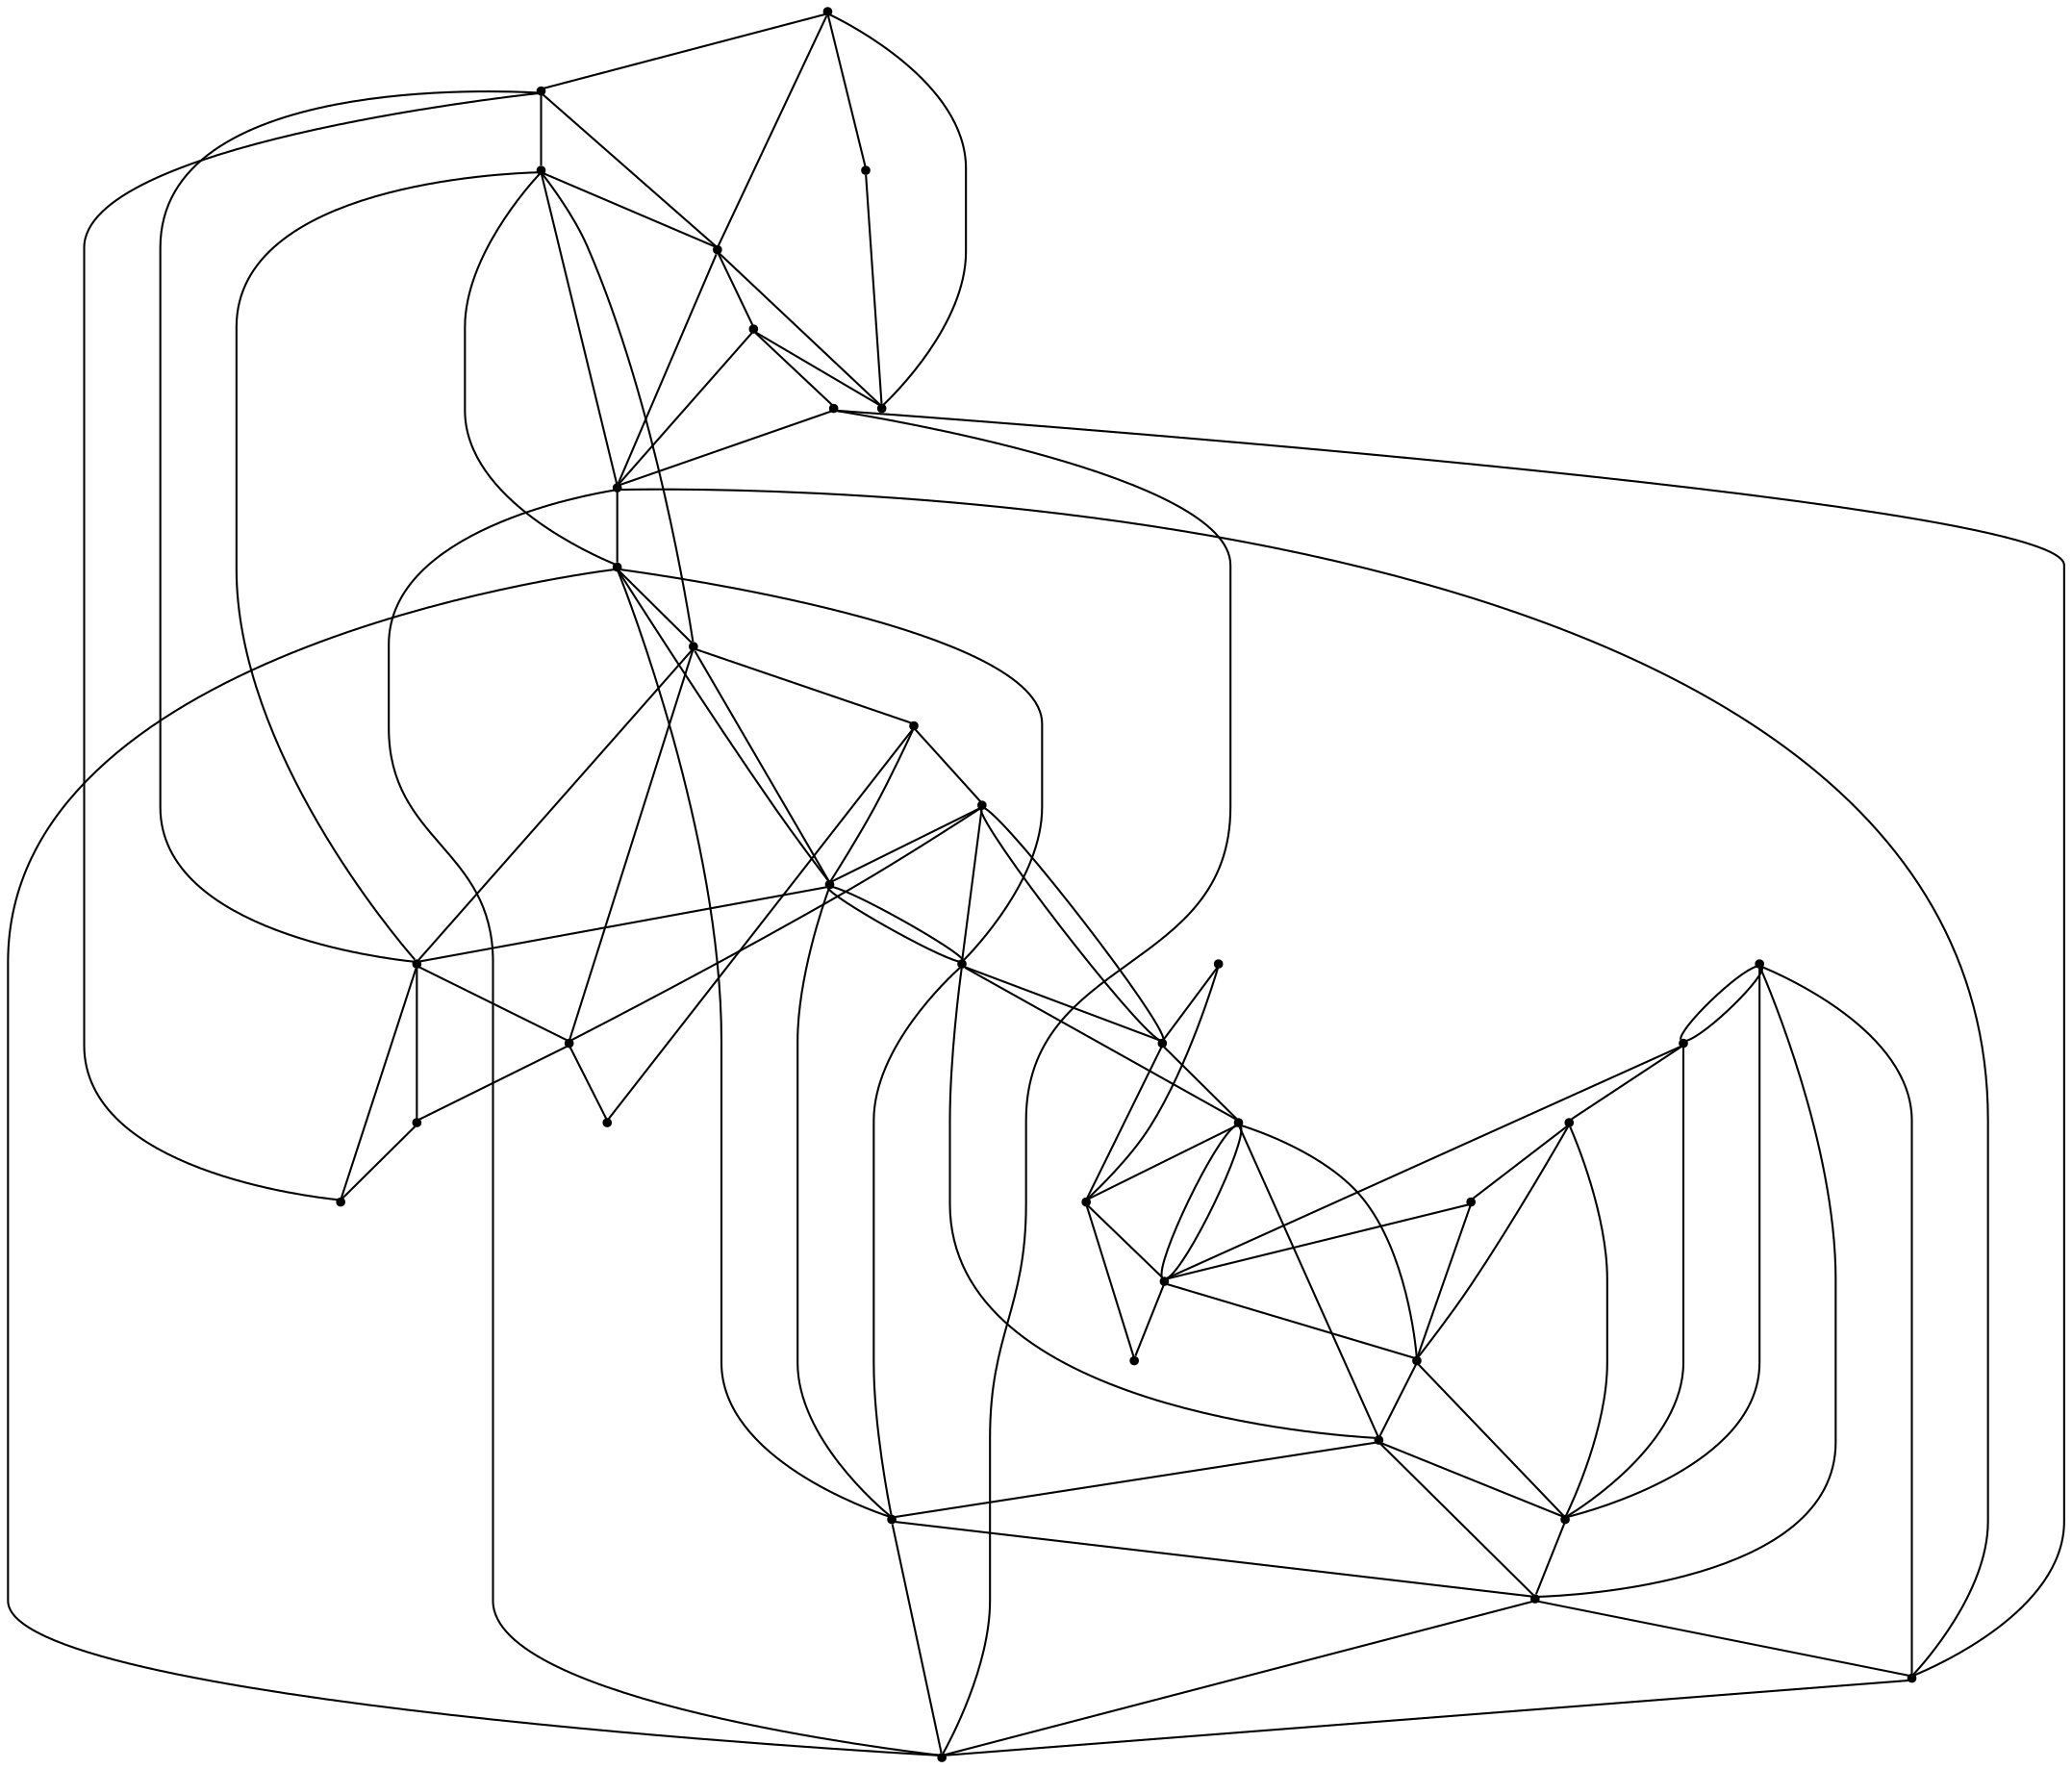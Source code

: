graph {
  node [shape=point,comment="{\"directed\":false,\"doi\":\"10.1007/978-3-662-45803-7_12\",\"figure\":\"? (7)\"}"]

  v0 [pos="806.5825462231501,2044.9782643072758"]
  v1 [pos="826.8472220927107,1971.2521660050206"]
  v2 [pos="806.9703354623636,2006.1829492088095"]
  v3 [pos="826.4719668125003,2079.633990954695"]
  v4 [pos="791.7718603722718,2098.3271500391274"]
  v5 [pos="826.2843391723952,1893.411414998734"]
  v6 [pos="771.665735902895,1986.4269675194212"]
  v7 [pos="792.1845902811773,1913.5470307141209"]
  v8 [pos="772.3786445863057,1879.9459843869176"]
  v9 [pos="792.1845902811772,1952.60073612988"]
  v10 [pos="751.7513110196952,1952.563205286157"]
  v11 [pos="771.5364516151046,2064.5053714615538"]
  v12 [pos="736.2193180966325,2005.9622169584388"]
  v13 [pos="750.8590458366384,2098.222954239097"]
  v14 [pos="751.6220267319051,1913.5886327002136"]
  v15 [pos="716.8303015050534,1894.0117812751032"]
  v16 [pos="716.0215748406326,2078.8001701080493"]
  v17 [pos="696.0236114387969,2005.8077679947787"]
  v18 [pos="716.4092368315315,1972.3653689968046"]
  v19 [pos="736.3403948681213,2045.0199935165679"]
  v20 [pos="681.7800077026211,1913.5386339829824"]
  v21 [pos="695.8610517166983,2045.015922374198"]
  v22 [pos="680.9711537898856,2098.3271500391274"]
  v23 [pos="660.9733176363645,1986.280915286899"]
  v24 [pos="660.7315458383315,2064.5053714615538"]
  v25 [pos="641.0258081913289,1952.60073612988"]
  v26 [pos="681.5256383214273,1952.6340686080339"]
  v27 [pos="661.5445989454539,1879.7167281822099"]
  v28 [pos="641.0256173188568,1913.5470307141209"]
  v29 [pos="625.5645653312696,2045.0492548523519"]
  v30 [pos="640.0584665025671,2098.235294889406"]
  v31 [pos="625.8148627663912,2005.9661608776096"]
  v32 [pos="605.5751275665224,1972.1361127920966"]
  v33 [pos="606.3881806736447,1893.7157328908884"]
  v34 [pos="605.00804545182,2078.696101531217"]
  v35 [pos="586.4947517623796,2004.540497708932"]
  v36 [pos="585.8234532778935,2044.2738294540752"]

  v36 -- v35 [id="-4",pos="585.8234532778935,2044.2738294540752 586.4947517623796,2004.540497708932 586.4947517623796,2004.540497708932 586.4947517623796,2004.540497708932"]
  v36 -- v29 [id="-5",pos="585.8234532778935,2044.2738294540752 625.5645653312696,2045.0492548523519 625.5645653312696,2045.0492548523519 625.5645653312696,2045.0492548523519"]
  v35 -- v32 [id="-6",pos="586.4947517623796,2004.540497708932 605.5751275665224,1972.1361127920966 605.5751275665224,1972.1361127920966 605.5751275665224,1972.1361127920966"]
  v35 -- v31 [id="-7",pos="586.4947517623796,2004.540497708932 625.8148627663912,2005.9661608776096 625.8148627663912,2005.9661608776096 625.8148627663912,2005.9661608776096"]
  v36 -- v31 [id="-8",pos="585.8234532778935,2044.2738294540752 625.8148627663912,2005.9661608776096 625.8148627663912,2005.9661608776096 625.8148627663912,2005.9661608776096"]
  v30 -- v34 [id="-10",pos="640.0584665025671,2098.235294889406 605.0112107536495,2098.3270228159286 605.0112107536495,2098.3270228159286 605.0112107536495,2098.3270228159286 605.00804545182,2078.696101531217 605.00804545182,2078.696101531217 605.00804545182,2078.696101531217"]
  v30 -- v22 [id="-11",pos="640.0584665025671,2098.235294889406 680.9711537898856,2098.3271500391274 680.9711537898856,2098.3271500391274 680.9711537898856,2098.3271500391274"]
  v34 -- v32 [id="-13",pos="605.00804545182,2078.696101531217 605.5751275665224,1972.1361127920966 605.5751275665224,1972.1361127920966 605.5751275665224,1972.1361127920966"]
  v32 -- v25 [id="-14",pos="605.5751275665224,1972.1361127920966 605.0112107536495,1952.459009486126 605.0112107536495,1952.459009486126 605.0112107536495,1952.459009486126 641.0258081913289,1952.60073612988 641.0258081913289,1952.60073612988 641.0258081913289,1952.60073612988"]
  v22 -- v19 [id="-16",pos="680.9711537898856,2098.3271500391274 736.3391701030918,2098.3270228159286 736.3391701030918,2098.3270228159286 736.3391701030918,2098.3270228159286 736.3403948681213,2045.0199935165679 736.3403948681213,2045.0199935165679 736.3403948681213,2045.0199935165679"]
  v34 -- v29 [id="-18",pos="605.00804545182,2078.696101531217 625.5645653312696,2045.0492548523519 625.5645653312696,2045.0492548523519 625.5645653312696,2045.0492548523519"]
  v25 -- v26 [id="-20",pos="641.0258081913289,1952.60073612988 681.5256383214273,1952.6340686080339 681.5256383214273,1952.6340686080339 681.5256383214273,1952.6340686080339"]
  v34 -- v36 [id="-23",pos="605.00804545182,2078.696101531217 585.8234532778935,2044.2738294540752 585.8234532778935,2044.2738294540752 585.8234532778935,2044.2738294540752"]
  v32 -- v33 [id="-25",pos="605.5751275665224,1972.1361127920966 606.3881806736447,1893.7157328908884 606.3881806736447,1893.7157328908884 606.3881806736447,1893.7157328908884"]
  v32 -- v31 [id="-27",pos="605.5751275665224,1972.1361127920966 625.8148627663912,2005.9661608776096 625.8148627663912,2005.9661608776096 625.8148627663912,2005.9661608776096"]
  v29 -- v24 [id="-31",pos="625.5645653312696,2045.0492548523519 660.7315458383315,2064.5053714615538 660.7315458383315,2064.5053714615538 660.7315458383315,2064.5053714615538"]
  v29 -- v31 [id="-32",pos="625.5645653312696,2045.0492548523519 625.8148627663912,2005.9661608776096 625.8148627663912,2005.9661608776096 625.8148627663912,2005.9661608776096"]
  v31 -- v23 [id="-33",pos="625.8148627663912,2005.9661608776096 660.9733176363645,1986.280915286899 660.9733176363645,1986.280915286899 660.9733176363645,1986.280915286899"]
  v30 -- v29 [id="-37",pos="640.0584665025671,2098.235294889406 625.5645653312696,2045.0492548523519 625.5645653312696,2045.0492548523519 625.5645653312696,2045.0492548523519"]
  v30 -- v34 [id="-38",pos="640.0584665025671,2098.235294889406 605.00804545182,2078.696101531217 605.00804545182,2078.696101531217 605.00804545182,2078.696101531217"]
  v30 -- v24 [id="-39",pos="640.0584665025671,2098.235294889406 660.7315458383315,2064.5053714615538 660.7315458383315,2064.5053714615538 660.7315458383315,2064.5053714615538"]
  v25 -- v32 [id="-40",pos="641.0258081913289,1952.60073612988 605.5751275665224,1972.1361127920966 605.5751275665224,1972.1361127920966 605.5751275665224,1972.1361127920966"]
  v28 -- v33 [id="-41",pos="641.0256173188568,1913.5470307141209 606.3881806736447,1893.7157328908884 606.3881806736447,1893.7157328908884 606.3881806736447,1893.7157328908884"]
  v28 -- v32 [id="-42",pos="641.0256173188568,1913.5470307141209 605.5751275665224,1972.1361127920966 605.5751275665224,1972.1361127920966 605.5751275665224,1972.1361127920966"]
  v25 -- v31 [id="-44",pos="641.0258081913289,1952.60073612988 625.8148627663912,2005.9661608776096 625.8148627663912,2005.9661608776096 625.8148627663912,2005.9661608776096"]
  v25 -- v28 [id="-46",pos="641.0258081913289,1952.60073612988 641.0256173188568,1913.5470307141209 641.0256173188568,1913.5470307141209 641.0256173188568,1913.5470307141209"]
  v28 -- v20 [id="-47",pos="641.0256173188568,1913.5470307141209 681.7800077026211,1913.5386339829824 681.7800077026211,1913.5386339829824 681.7800077026211,1913.5386339829824"]
  v23 -- v17 [id="-51",pos="660.9733176363645,1986.280915286899 696.0236114387969,2005.8077679947787 696.0236114387969,2005.8077679947787 696.0236114387969,2005.8077679947787"]
  v23 -- v29 [id="-52",pos="660.9733176363645,1986.280915286899 625.5645653312696,2045.0492548523519 625.5645653312696,2045.0492548523519 625.5645653312696,2045.0492548523519"]
  v24 -- v21 [id="-53",pos="660.7315458383315,2064.5053714615538 695.8610517166983,2045.015922374198 695.8610517166983,2045.015922374198 695.8610517166983,2045.015922374198"]
  v24 -- v23 [id="-54",pos="660.7315458383315,2064.5053714615538 660.9733176363645,1986.280915286899 660.9733176363645,1986.280915286899 660.9733176363645,1986.280915286899"]
  v24 -- v22 [id="-55",pos="660.7315458383315,2064.5053714615538 680.9711537898856,2098.3271500391274 680.9711537898856,2098.3271500391274 680.9711537898856,2098.3271500391274"]
  v23 -- v26 [id="-56",pos="660.9733176363645,1986.280915286899 681.5256383214273,1952.6340686080339 681.5256383214273,1952.6340686080339 681.5256383214273,1952.6340686080339"]
  v23 -- v25 [id="-58",pos="660.9733176363645,1986.280915286899 641.0258081913289,1952.60073612988 641.0258081913289,1952.60073612988 641.0258081913289,1952.60073612988"]
  v27 -- v20 [id="-59",pos="661.5445989454539,1879.7167281822099 681.7800077026211,1913.5386339829824 681.7800077026211,1913.5386339829824 681.7800077026211,1913.5386339829824"]
  v27 -- v28 [id="-61",pos="661.5445989454539,1879.7167281822099 641.0256173188568,1913.5470307141209 641.0256173188568,1913.5470307141209 641.0256173188568,1913.5470307141209"]
  v22 -- v21 [id="-64",pos="680.9711537898856,2098.3271500391274 695.8610517166983,2045.015922374198 695.8610517166983,2045.015922374198 695.8610517166983,2045.015922374198"]
  v26 -- v15 [id="-66",pos="681.5256383214273,1952.6340686080339 716.8303015050534,1894.0117812751032 716.8303015050534,1894.0117812751032 716.8303015050534,1894.0117812751032"]
  v26 -- v18 [id="-67",pos="681.5256383214273,1952.6340686080339 716.4092368315315,1972.3653689968046 716.4092368315315,1972.3653689968046 716.4092368315315,1972.3653689968046"]
  v26 -- v17 [id="-70",pos="681.5256383214273,1952.6340686080339 696.0236114387969,2005.8077679947787 696.0236114387969,2005.8077679947787 696.0236114387969,2005.8077679947787"]
  v26 -- v20 [id="-71",pos="681.5256383214273,1952.6340686080339 681.7800077026211,1913.5386339829824 681.7800077026211,1913.5386339829824 681.7800077026211,1913.5386339829824"]
  v18 -- v26 [id="-72",pos="716.4092368315315,1972.3653689968046 681.5329391934863,1972.1568501735435 681.5329391934863,1972.1568501735435 681.5329391934863,1972.1568501735435 681.5256383214273,1952.6340686080339 681.5256383214273,1952.6340686080339 681.5256383214273,1952.6340686080339"]
  v18 -- v9 [id="-73",pos="716.4092368315315,1972.3653689968046 792.1835563886199,1972.1568501735435 792.1835563886199,1972.1568501735435 792.1835563886199,1972.1568501735435 792.1845902811772,1952.60073612988 792.1845902811772,1952.60073612988 792.1845902811772,1952.60073612988"]
  v15 -- v20 [id="-76",pos="716.8303015050534,1894.0117812751032 681.5329391934863,1894.0451137532573 681.5329391934863,1894.0451137532573 681.5329391934863,1894.0451137532573 681.7800077026211,1913.5386339829824 681.7800077026211,1913.5386339829824 681.7800077026211,1913.5386339829824"]
  v15 -- v7 [id="-77",pos="716.8303015050534,1894.0117812751032 792.1835563886199,1894.0451137532573 792.1835563886199,1894.0451137532573 792.1835563886199,1894.0451137532573 792.1845902811773,1913.5470307141209 792.1845902811773,1913.5470307141209 792.1845902811773,1913.5470307141209"]
  v17 -- v21 [id="-80",pos="696.0236114387969,2005.8077679947787 695.8610517166983,2045.015922374198 695.8610517166983,2045.015922374198 695.8610517166983,2045.015922374198"]
  v21 -- v16 [id="-82",pos="695.8610517166983,2045.015922374198 716.0215748406326,2078.8001701080493 716.0215748406326,2078.8001701080493 716.0215748406326,2078.8001701080493"]
  v17 -- v12 [id="-85",pos="696.0236114387969,2005.8077679947787 736.2193180966325,2005.9622169584388 736.2193180966325,2005.9622169584388 736.2193180966325,2005.9622169584388"]
  v17 -- v24 [id="-87",pos="696.0236114387969,2005.8077679947787 660.7315458383315,2064.5053714615538 660.7315458383315,2064.5053714615538 660.7315458383315,2064.5053714615538"]
  v17 -- v18 [id="-89",pos="696.0236114387969,2005.8077679947787 716.4092368315315,1972.3653689968046 716.4092368315315,1972.3653689968046 716.4092368315315,1972.3653689968046"]
  v21 -- v12 [id="-90",pos="695.8610517166983,2045.015922374198 736.2193180966325,2005.9622169584388 736.2193180966325,2005.9622169584388 736.2193180966325,2005.9622169584388"]
  v21 -- v19 [id="-91",pos="695.8610517166983,2045.015922374198 736.3403948681213,2045.0199935165679 736.3403948681213,2045.0199935165679 736.3403948681213,2045.0199935165679"]
  v16 -- v19 [id="-93",pos="716.0215748406326,2078.8001701080493 736.3403948681213,2045.0199935165679 736.3403948681213,2045.0199935165679 736.3403948681213,2045.0199935165679"]
  v16 -- v22 [id="-94",pos="716.0215748406326,2078.8001701080493 680.9711537898856,2098.3271500391274 680.9711537898856,2098.3271500391274 680.9711537898856,2098.3271500391274"]
  v18 -- v10 [id="-97",pos="716.4092368315315,1972.3653689968046 751.7513110196952,1952.563205286157 751.7513110196952,1952.563205286157 751.7513110196952,1952.563205286157"]
  v15 -- v20 [id="-101",pos="716.8303015050534,1894.0117812751032 681.7800077026211,1913.5386339829824 681.7800077026211,1913.5386339829824 681.7800077026211,1913.5386339829824"]
  v18 -- v14 [id="-103",pos="716.4092368315315,1972.3653689968046 751.6220267319051,1913.5886327002136 751.6220267319051,1913.5886327002136 751.6220267319051,1913.5886327002136"]
  v15 -- v18 [id="-106",pos="716.8303015050534,1894.0117812751032 716.4092368315315,1972.3653689968046 716.4092368315315,1972.3653689968046 716.4092368315315,1972.3653689968046"]
  v19 -- v11 [id="-107",pos="736.3403948681213,2045.0199935165679 771.5364516151046,2064.5053714615538 771.5364516151046,2064.5053714615538 771.5364516151046,2064.5053714615538"]
  v12 -- v18 [id="-109",pos="736.2193180966325,2005.9622169584388 716.4092368315315,1972.3653689968046 716.4092368315315,1972.3653689968046 716.4092368315315,1972.3653689968046"]
  v26 -- v12 [id="-110",pos="681.5256383214273,1952.6340686080339 736.3391701030918,1952.459009486126 736.3391701030918,1952.459009486126 736.3391701030918,1952.459009486126 736.2193180966325,2005.9622169584388 736.2193180966325,2005.9622169584388 736.2193180966325,2005.9622169584388"]
  v19 -- v12 [id="-111",pos="736.3403948681213,2045.0199935165679 736.2193180966325,2005.9622169584388 736.2193180966325,2005.9622169584388 736.2193180966325,2005.9622169584388"]
  v19 -- v6 [id="-114",pos="736.3403948681213,2045.0199935165679 771.665735902895,1986.4269675194212 771.665735902895,1986.4269675194212 771.665735902895,1986.4269675194212"]
  v19 -- v13 [id="-116",pos="736.3403948681213,2045.0199935165679 750.8590458366384,2098.222954239097 750.8590458366384,2098.222954239097 750.8590458366384,2098.222954239097"]
  v12 -- v10 [id="-120",pos="736.2193180966325,2005.9622169584388 751.7513110196952,1952.563205286157 751.7513110196952,1952.563205286157 751.7513110196952,1952.563205286157"]
  v13 -- v16 [id="-123",pos="750.8590458366384,2098.222954239097 716.0215748406326,2078.8001701080493 716.0215748406326,2078.8001701080493 716.0215748406326,2078.8001701080493"]
  v13 -- v4 [id="-124",pos="750.8590458366384,2098.222954239097 791.7718603722718,2098.3271500391274 791.7718603722718,2098.3271500391274 791.7718603722718,2098.3271500391274"]
  v10 -- v6 [id="-126",pos="751.7513110196952,1952.563205286157 771.665735902895,1986.4269675194212 771.665735902895,1986.4269675194212 771.665735902895,1986.4269675194212"]
  v10 -- v7 [id="-127",pos="751.7513110196952,1952.563205286157 792.1845902811773,1913.5470307141209 792.1845902811773,1913.5470307141209 792.1845902811773,1913.5470307141209"]
  v10 -- v14 [id="-128",pos="751.7513110196952,1952.563205286157 751.6220267319051,1913.5886327002136 751.6220267319051,1913.5886327002136 751.6220267319051,1913.5886327002136"]
  v14 -- v15 [id="-129",pos="751.6220267319051,1913.5886327002136 716.8303015050534,1894.0117812751032 716.8303015050534,1894.0117812751032 716.8303015050534,1894.0117812751032"]
  v14 -- v8 [id="-130",pos="751.6220267319051,1913.5886327002136 772.3786445863057,1879.9459843869176 772.3786445863057,1879.9459843869176 772.3786445863057,1879.9459843869176"]
  v11 -- v13 [id="-133",pos="771.5364516151046,2064.5053714615538 750.8590458366384,2098.222954239097 750.8590458366384,2098.222954239097 750.8590458366384,2098.222954239097"]
  v11 -- v0 [id="-134",pos="771.5364516151046,2064.5053714615538 806.5825462231501,2044.9782643072758 806.5825462231501,2044.9782643072758 806.5825462231501,2044.9782643072758"]
  v6 -- v12 [id="-135",pos="771.665735902895,1986.4269675194212 736.2193180966325,2005.9622169584388 736.2193180966325,2005.9622169584388 736.2193180966325,2005.9622169584388"]
  v11 -- v2 [id="-136",pos="771.5364516151046,2064.5053714615538 806.9703354623636,2006.1829492088095 806.9703354623636,2006.1829492088095 806.9703354623636,2006.1829492088095"]
  v6 -- v11 [id="-139",pos="771.665735902895,1986.4269675194212 771.5364516151046,2064.5053714615538 771.5364516151046,2064.5053714615538 771.5364516151046,2064.5053714615538"]
  v4 -- v11 [id="-143",pos="791.7718603722718,2098.3271500391274 771.5364516151046,2064.5053714615538 771.5364516151046,2064.5053714615538 771.5364516151046,2064.5053714615538"]
  v4 -- v0 [id="-145",pos="791.7718603722718,2098.3271500391274 806.5825462231501,2044.9782643072758 806.5825462231501,2044.9782643072758 806.5825462231501,2044.9782643072758"]
  v9 -- v2 [id="-147",pos="792.1845902811772,1952.60073612988 806.9703354623636,2006.1829492088095 806.9703354623636,2006.1829492088095 806.9703354623636,2006.1829492088095"]
  v9 -- v10 [id="-148",pos="792.1845902811772,1952.60073612988 751.7513110196952,1952.563205286157 751.7513110196952,1952.563205286157 751.7513110196952,1952.563205286157"]
  v9 -- v5 [id="-149",pos="792.1845902811772,1952.60073612988 826.2843391723952,1893.411414998734 826.2843391723952,1893.411414998734 826.2843391723952,1893.411414998734"]
  v9 -- v1 [id="-150",pos="792.1845902811772,1952.60073612988 826.8472220927107,1971.2521660050206 826.8472220927107,1971.2521660050206 826.8472220927107,1971.2521660050206"]
  v9 -- v7 [id="-153",pos="792.1845902811772,1952.60073612988 792.1845902811773,1913.5470307141209 792.1845902811773,1913.5470307141209 792.1845902811773,1913.5470307141209"]
  v20 -- v25 [id="-154",pos="681.7800077026211,1913.5386339829824 641.0258081913289,1952.60073612988 641.0258081913289,1952.60073612988 641.0258081913289,1952.60073612988"]
  v9 -- v6 [id="-155",pos="792.1845902811772,1952.60073612988 771.665735902895,1986.4269675194212 771.665735902895,1986.4269675194212 771.665735902895,1986.4269675194212"]
  v7 -- v8 [id="-156",pos="792.1845902811773,1913.5470307141209 772.3786445863057,1879.9459843869176 772.3786445863057,1879.9459843869176 772.3786445863057,1879.9459843869176"]
  v7 -- v5 [id="-157",pos="792.1845902811773,1913.5470307141209 826.2843391723952,1893.411414998734 826.2843391723952,1893.411414998734 826.2843391723952,1893.411414998734"]
  v0 -- v2 [id="-158",pos="806.5825462231501,2044.9782643072758 806.9703354623636,2006.1829492088095 806.9703354623636,2006.1829492088095 806.9703354623636,2006.1829492088095"]
  v2 -- v6 [id="-159",pos="806.9703354623636,2006.1829492088095 771.665735902895,1986.4269675194212 771.665735902895,1986.4269675194212 771.665735902895,1986.4269675194212"]
  v0 -- v3 [id="-160",pos="806.5825462231501,2044.9782643072758 826.4719668125003,2079.633990954695 826.4719668125003,2079.633990954695 826.4719668125003,2079.633990954695"]
  v5 -- v1 [id="-164",pos="826.2843391723952,1893.411414998734 826.8472220927107,1971.2521660050206 826.8472220927107,1971.2521660050206 826.8472220927107,1971.2521660050206"]
  v3 -- v4 [id="-167",pos="826.4719668125003,2079.633990954695 791.7718603722718,2098.3271500391274 791.7718603722718,2098.3271500391274 791.7718603722718,2098.3271500391274"]
  v1 -- v2 [id="-172",pos="826.8472220927107,1971.2521660050206 806.9703354623636,2006.1829492088095 806.9703354623636,2006.1829492088095 806.9703354623636,2006.1829492088095"]
}